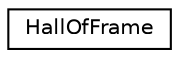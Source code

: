 digraph "Graphical Class Hierarchy"
{
  edge [fontname="Helvetica",fontsize="10",labelfontname="Helvetica",labelfontsize="10"];
  node [fontname="Helvetica",fontsize="10",shape=record];
  rankdir="LR";
  Node0 [label="HallOfFrame",height=0.2,width=0.4,color="black", fillcolor="white", style="filled",URL="$class_hall_of_frame.html",tooltip="The Hall Of Fame class. "];
}
